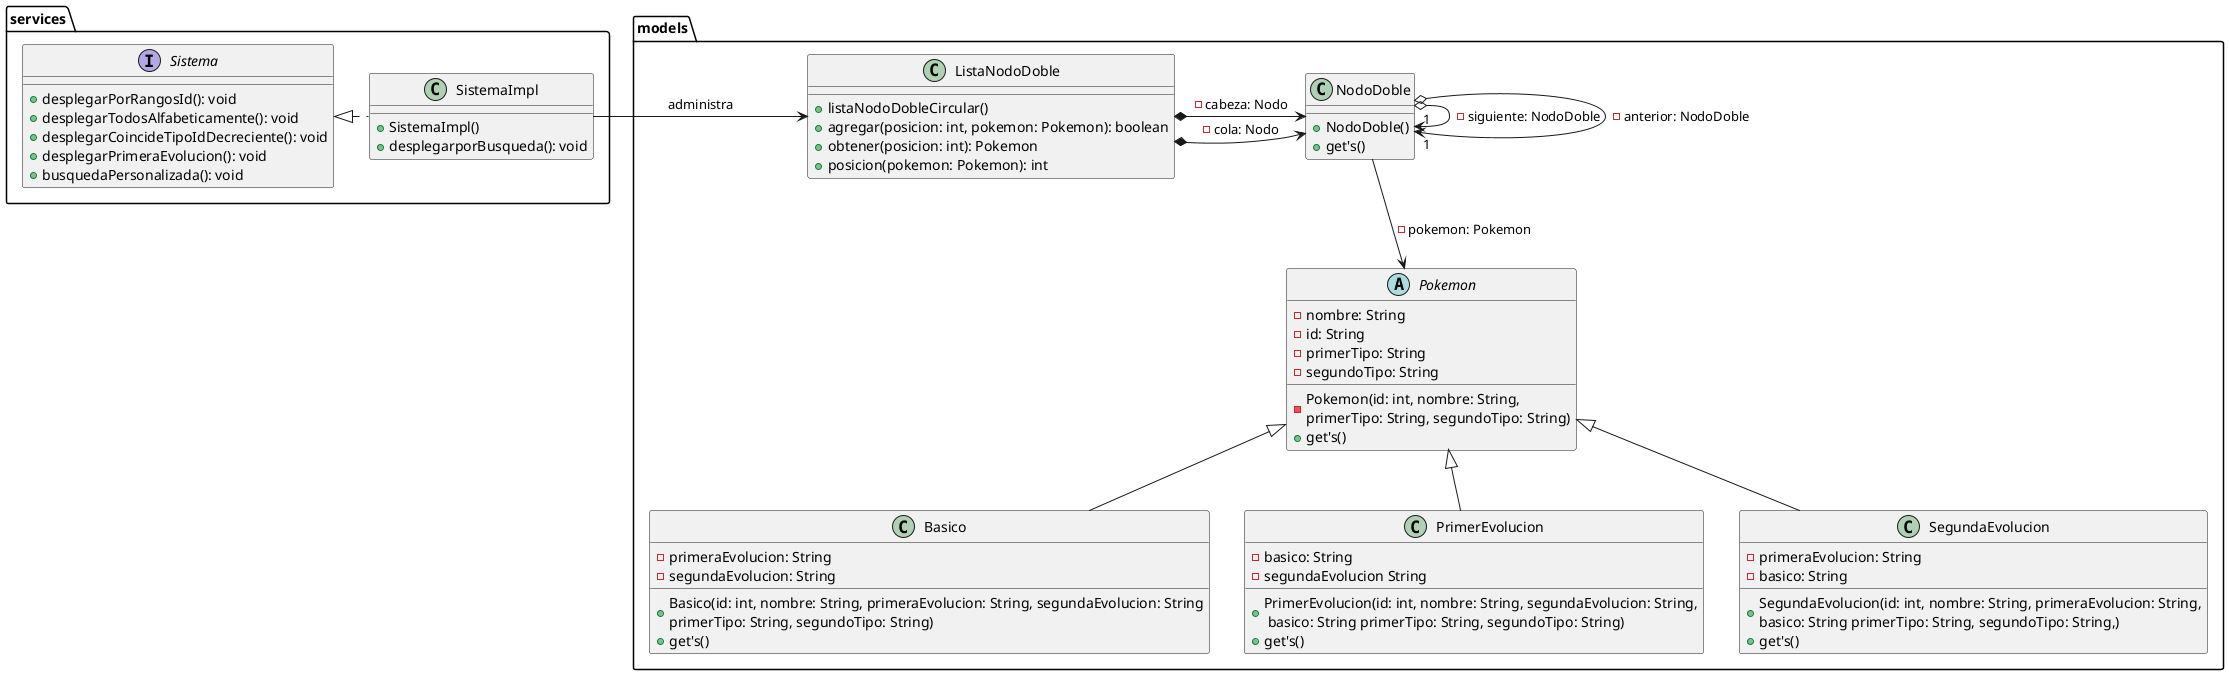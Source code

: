 @startuml
package models {
    abstract class Pokemon {
     - nombre: String
     - id: String
     - primerTipo: String
     - segundoTipo: String
     - Pokemon(id: int, nombre: String, \nprimerTipo: String, segundoTipo: String)
     + get's()
    }
    class Basico {
     - primeraEvolucion: String
     - segundaEvolucion: String
     + Basico(id: int, nombre: String, primeraEvolucion: String, segundaEvolucion: String\nprimerTipo: String, segundoTipo: String)
     + get's()
    }
    class PrimerEvolucion {
     - basico: String
     - segundaEvolucion String
     + PrimerEvolucion(id: int, nombre: String, segundaEvolucion: String,\n basico: String primerTipo: String, segundoTipo: String)
     + get's()
    }
    class SegundaEvolucion {
     - primeraEvolucion: String
     - basico: String
     + SegundaEvolucion(id: int, nombre: String, primeraEvolucion: String,\nbasico: String primerTipo: String, segundoTipo: String,)
     + get's()
    }
    class NodoDoble {
     + NodoDoble()
     + get's()
    }
    class ListaNodoDoble {
     + listaNodoDobleCircular()
     + agregar(posicion: int, pokemon: Pokemon): boolean
     + obtener(posicion: int): Pokemon
     + posicion(pokemon: Pokemon): int
    }
}
package services {
    interface Sistema {
     + desplegarPorRangosId(): void
     + desplegarTodosAlfabeticamente(): void
     + desplegarCoincideTipoIdDecreciente(): void
     + desplegarPrimeraEvolucion(): void
     + busquedaPersonalizada(): void
    }
    class SistemaImpl {
     + SistemaImpl()
     + desplegarporBusqueda(): void
    }
}

SistemaImpl .left|> Sistema
SistemaImpl -right> ListaNodoDoble: administra
ListaNodoDoble *-right-> NodoDoble : - cabeza: Nodo
ListaNodoDoble *-right-> NodoDoble : - cola: Nodo
NodoDoble o-> "1"NodoDoble : - siguiente: NodoDoble
NodoDoble o-> "1"NodoDoble : - anterior: NodoDoble
Basico -up-|> Pokemon
PrimerEvolucion -up-|> Pokemon
SegundaEvolucion -up-|> Pokemon


NodoDoble -down-> Pokemon : - pokemon: Pokemon

@enduml